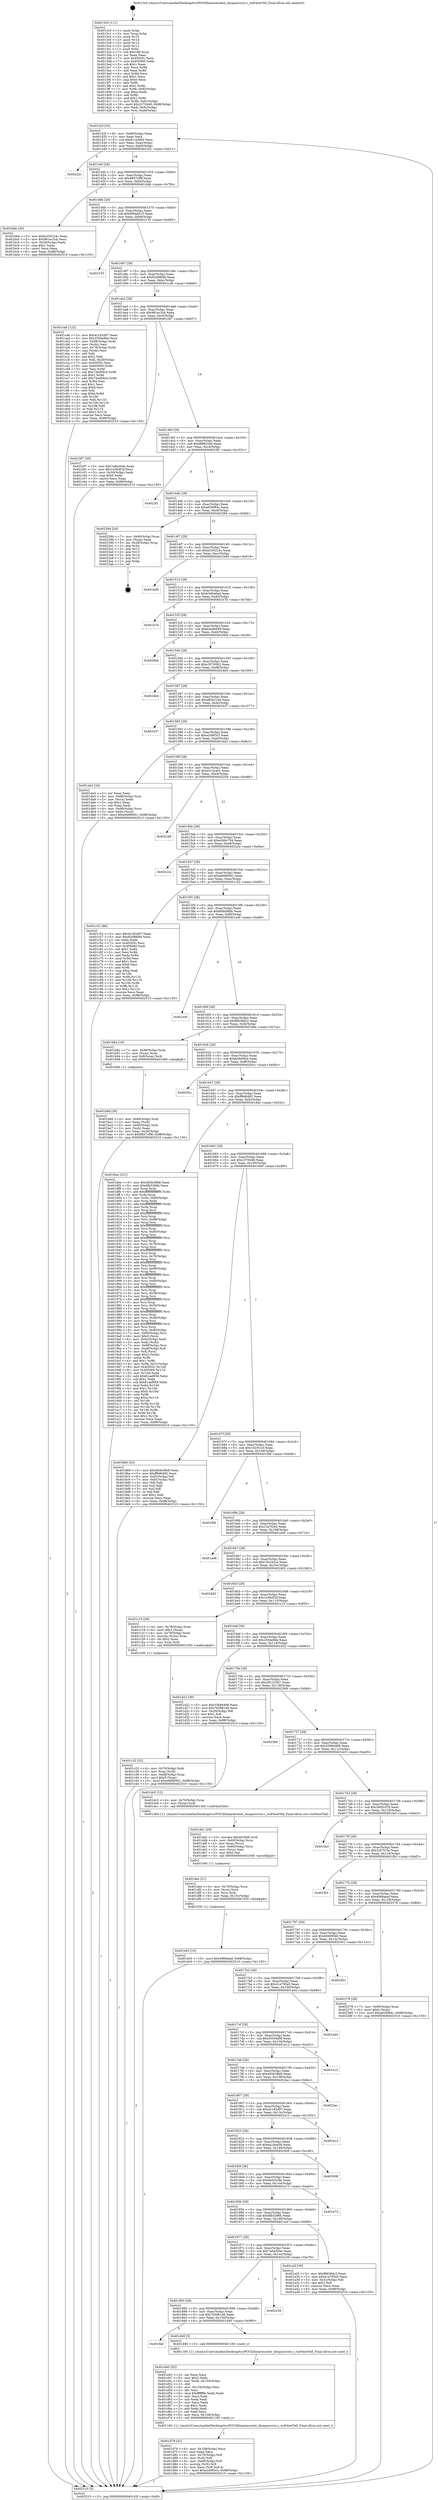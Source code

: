 digraph "0x4013c0" {
  label = "0x4013c0 (/mnt/c/Users/mathe/Desktop/tcc/POCII/binaries/extr_disquesrcrio.c_rioFdsetTell_Final-ollvm.out::main(0))"
  labelloc = "t"
  node[shape=record]

  Entry [label="",width=0.3,height=0.3,shape=circle,fillcolor=black,style=filled]
  "0x40142f" [label="{
     0x40142f [32]\l
     | [instrs]\l
     &nbsp;&nbsp;0x40142f \<+6\>: mov -0x98(%rbp),%eax\l
     &nbsp;&nbsp;0x401435 \<+2\>: mov %eax,%ecx\l
     &nbsp;&nbsp;0x401437 \<+6\>: sub $0x811e4fa5,%ecx\l
     &nbsp;&nbsp;0x40143d \<+6\>: mov %eax,-0xac(%rbp)\l
     &nbsp;&nbsp;0x401443 \<+6\>: mov %ecx,-0xb0(%rbp)\l
     &nbsp;&nbsp;0x401449 \<+6\>: je 00000000004022d1 \<main+0xf11\>\l
  }"]
  "0x4022d1" [label="{
     0x4022d1\l
  }", style=dashed]
  "0x40144f" [label="{
     0x40144f [28]\l
     | [instrs]\l
     &nbsp;&nbsp;0x40144f \<+5\>: jmp 0000000000401454 \<main+0x94\>\l
     &nbsp;&nbsp;0x401454 \<+6\>: mov -0xac(%rbp),%eax\l
     &nbsp;&nbsp;0x40145a \<+5\>: sub $0x8837cf9f,%eax\l
     &nbsp;&nbsp;0x40145f \<+6\>: mov %eax,-0xb4(%rbp)\l
     &nbsp;&nbsp;0x401465 \<+6\>: je 0000000000401bbb \<main+0x7fb\>\l
  }"]
  Exit [label="",width=0.3,height=0.3,shape=circle,fillcolor=black,style=filled,peripheries=2]
  "0x401bbb" [label="{
     0x401bbb [30]\l
     | [instrs]\l
     &nbsp;&nbsp;0x401bbb \<+5\>: mov $0xb335224c,%eax\l
     &nbsp;&nbsp;0x401bc0 \<+5\>: mov $0x981ec3cb,%ecx\l
     &nbsp;&nbsp;0x401bc5 \<+3\>: mov -0x30(%rbp),%edx\l
     &nbsp;&nbsp;0x401bc8 \<+3\>: cmp $0x1,%edx\l
     &nbsp;&nbsp;0x401bcb \<+3\>: cmovl %ecx,%eax\l
     &nbsp;&nbsp;0x401bce \<+6\>: mov %eax,-0x98(%rbp)\l
     &nbsp;&nbsp;0x401bd4 \<+5\>: jmp 0000000000402510 \<main+0x1150\>\l
  }"]
  "0x40146b" [label="{
     0x40146b [28]\l
     | [instrs]\l
     &nbsp;&nbsp;0x40146b \<+5\>: jmp 0000000000401470 \<main+0xb0\>\l
     &nbsp;&nbsp;0x401470 \<+6\>: mov -0xac(%rbp),%eax\l
     &nbsp;&nbsp;0x401476 \<+5\>: sub $0x900aa515,%eax\l
     &nbsp;&nbsp;0x40147b \<+6\>: mov %eax,-0xb8(%rbp)\l
     &nbsp;&nbsp;0x401481 \<+6\>: je 0000000000402155 \<main+0xd95\>\l
  }"]
  "0x401e03" [label="{
     0x401e03 [15]\l
     | [instrs]\l
     &nbsp;&nbsp;0x401e03 \<+10\>: movl $0x4068aeef,-0x98(%rbp)\l
     &nbsp;&nbsp;0x401e0d \<+5\>: jmp 0000000000402510 \<main+0x1150\>\l
  }"]
  "0x402155" [label="{
     0x402155\l
  }", style=dashed]
  "0x401487" [label="{
     0x401487 [28]\l
     | [instrs]\l
     &nbsp;&nbsp;0x401487 \<+5\>: jmp 000000000040148c \<main+0xcc\>\l
     &nbsp;&nbsp;0x40148c \<+6\>: mov -0xac(%rbp),%eax\l
     &nbsp;&nbsp;0x401492 \<+5\>: sub $0x92d98f46,%eax\l
     &nbsp;&nbsp;0x401497 \<+6\>: mov %eax,-0xbc(%rbp)\l
     &nbsp;&nbsp;0x40149d \<+6\>: je 0000000000401ca8 \<main+0x8e8\>\l
  }"]
  "0x401dee" [label="{
     0x401dee [21]\l
     | [instrs]\l
     &nbsp;&nbsp;0x401dee \<+4\>: mov -0x70(%rbp),%rcx\l
     &nbsp;&nbsp;0x401df2 \<+3\>: mov (%rcx),%rcx\l
     &nbsp;&nbsp;0x401df5 \<+3\>: mov %rcx,%rdi\l
     &nbsp;&nbsp;0x401df8 \<+6\>: mov %eax,-0x15c(%rbp)\l
     &nbsp;&nbsp;0x401dfe \<+5\>: call 0000000000401030 \<free@plt\>\l
     | [calls]\l
     &nbsp;&nbsp;0x401030 \{1\} (unknown)\l
  }"]
  "0x401ca8" [label="{
     0x401ca8 [122]\l
     | [instrs]\l
     &nbsp;&nbsp;0x401ca8 \<+5\>: mov $0x4c182d97,%eax\l
     &nbsp;&nbsp;0x401cad \<+5\>: mov $0x255be9de,%ecx\l
     &nbsp;&nbsp;0x401cb2 \<+4\>: mov -0x68(%rbp),%rdx\l
     &nbsp;&nbsp;0x401cb6 \<+2\>: mov (%rdx),%esi\l
     &nbsp;&nbsp;0x401cb8 \<+4\>: mov -0x78(%rbp),%rdx\l
     &nbsp;&nbsp;0x401cbc \<+2\>: cmp (%rdx),%esi\l
     &nbsp;&nbsp;0x401cbe \<+4\>: setl %dil\l
     &nbsp;&nbsp;0x401cc2 \<+4\>: and $0x1,%dil\l
     &nbsp;&nbsp;0x401cc6 \<+4\>: mov %dil,-0x29(%rbp)\l
     &nbsp;&nbsp;0x401cca \<+7\>: mov 0x40505c,%esi\l
     &nbsp;&nbsp;0x401cd1 \<+8\>: mov 0x405060,%r8d\l
     &nbsp;&nbsp;0x401cd9 \<+3\>: mov %esi,%r9d\l
     &nbsp;&nbsp;0x401cdc \<+7\>: sub $0x73ed09c4,%r9d\l
     &nbsp;&nbsp;0x401ce3 \<+4\>: sub $0x1,%r9d\l
     &nbsp;&nbsp;0x401ce7 \<+7\>: add $0x73ed09c4,%r9d\l
     &nbsp;&nbsp;0x401cee \<+4\>: imul %r9d,%esi\l
     &nbsp;&nbsp;0x401cf2 \<+3\>: and $0x1,%esi\l
     &nbsp;&nbsp;0x401cf5 \<+3\>: cmp $0x0,%esi\l
     &nbsp;&nbsp;0x401cf8 \<+4\>: sete %dil\l
     &nbsp;&nbsp;0x401cfc \<+4\>: cmp $0xa,%r8d\l
     &nbsp;&nbsp;0x401d00 \<+4\>: setl %r10b\l
     &nbsp;&nbsp;0x401d04 \<+3\>: mov %dil,%r11b\l
     &nbsp;&nbsp;0x401d07 \<+3\>: and %r10b,%r11b\l
     &nbsp;&nbsp;0x401d0a \<+3\>: xor %r10b,%dil\l
     &nbsp;&nbsp;0x401d0d \<+3\>: or %dil,%r11b\l
     &nbsp;&nbsp;0x401d10 \<+4\>: test $0x1,%r11b\l
     &nbsp;&nbsp;0x401d14 \<+3\>: cmovne %ecx,%eax\l
     &nbsp;&nbsp;0x401d17 \<+6\>: mov %eax,-0x98(%rbp)\l
     &nbsp;&nbsp;0x401d1d \<+5\>: jmp 0000000000402510 \<main+0x1150\>\l
  }"]
  "0x4014a3" [label="{
     0x4014a3 [28]\l
     | [instrs]\l
     &nbsp;&nbsp;0x4014a3 \<+5\>: jmp 00000000004014a8 \<main+0xe8\>\l
     &nbsp;&nbsp;0x4014a8 \<+6\>: mov -0xac(%rbp),%eax\l
     &nbsp;&nbsp;0x4014ae \<+5\>: sub $0x981ec3cb,%eax\l
     &nbsp;&nbsp;0x4014b3 \<+6\>: mov %eax,-0xc0(%rbp)\l
     &nbsp;&nbsp;0x4014b9 \<+6\>: je 0000000000401bf7 \<main+0x837\>\l
  }"]
  "0x401dd1" [label="{
     0x401dd1 [29]\l
     | [instrs]\l
     &nbsp;&nbsp;0x401dd1 \<+10\>: movabs $0x4030d6,%rdi\l
     &nbsp;&nbsp;0x401ddb \<+4\>: mov -0x60(%rbp),%rcx\l
     &nbsp;&nbsp;0x401ddf \<+2\>: mov %eax,(%rcx)\l
     &nbsp;&nbsp;0x401de1 \<+4\>: mov -0x60(%rbp),%rcx\l
     &nbsp;&nbsp;0x401de5 \<+2\>: mov (%rcx),%esi\l
     &nbsp;&nbsp;0x401de7 \<+2\>: mov $0x0,%al\l
     &nbsp;&nbsp;0x401de9 \<+5\>: call 0000000000401040 \<printf@plt\>\l
     | [calls]\l
     &nbsp;&nbsp;0x401040 \{1\} (unknown)\l
  }"]
  "0x401bf7" [label="{
     0x401bf7 [30]\l
     | [instrs]\l
     &nbsp;&nbsp;0x401bf7 \<+5\>: mov $0x7a6a304e,%eax\l
     &nbsp;&nbsp;0x401bfc \<+5\>: mov $0x1e56d52f,%ecx\l
     &nbsp;&nbsp;0x401c01 \<+3\>: mov -0x30(%rbp),%edx\l
     &nbsp;&nbsp;0x401c04 \<+3\>: cmp $0x0,%edx\l
     &nbsp;&nbsp;0x401c07 \<+3\>: cmove %ecx,%eax\l
     &nbsp;&nbsp;0x401c0a \<+6\>: mov %eax,-0x98(%rbp)\l
     &nbsp;&nbsp;0x401c10 \<+5\>: jmp 0000000000402510 \<main+0x1150\>\l
  }"]
  "0x4014bf" [label="{
     0x4014bf [28]\l
     | [instrs]\l
     &nbsp;&nbsp;0x4014bf \<+5\>: jmp 00000000004014c4 \<main+0x104\>\l
     &nbsp;&nbsp;0x4014c4 \<+6\>: mov -0xac(%rbp),%eax\l
     &nbsp;&nbsp;0x4014ca \<+5\>: sub $0x9f882cb6,%eax\l
     &nbsp;&nbsp;0x4014cf \<+6\>: mov %eax,-0xc4(%rbp)\l
     &nbsp;&nbsp;0x4014d5 \<+6\>: je 00000000004023f1 \<main+0x1031\>\l
  }"]
  "0x401d79" [label="{
     0x401d79 [42]\l
     | [instrs]\l
     &nbsp;&nbsp;0x401d79 \<+6\>: mov -0x158(%rbp),%ecx\l
     &nbsp;&nbsp;0x401d7f \<+3\>: imul %eax,%ecx\l
     &nbsp;&nbsp;0x401d82 \<+4\>: mov -0x70(%rbp),%r8\l
     &nbsp;&nbsp;0x401d86 \<+3\>: mov (%r8),%r8\l
     &nbsp;&nbsp;0x401d89 \<+4\>: mov -0x68(%rbp),%r9\l
     &nbsp;&nbsp;0x401d8d \<+3\>: movslq (%r9),%r9\l
     &nbsp;&nbsp;0x401d90 \<+4\>: mov %ecx,(%r8,%r9,4)\l
     &nbsp;&nbsp;0x401d94 \<+10\>: movl $0xe2d9f3c5,-0x98(%rbp)\l
     &nbsp;&nbsp;0x401d9e \<+5\>: jmp 0000000000402510 \<main+0x1150\>\l
  }"]
  "0x4023f1" [label="{
     0x4023f1\l
  }", style=dashed]
  "0x4014db" [label="{
     0x4014db [28]\l
     | [instrs]\l
     &nbsp;&nbsp;0x4014db \<+5\>: jmp 00000000004014e0 \<main+0x120\>\l
     &nbsp;&nbsp;0x4014e0 \<+6\>: mov -0xac(%rbp),%eax\l
     &nbsp;&nbsp;0x4014e6 \<+5\>: sub $0xa630f84c,%eax\l
     &nbsp;&nbsp;0x4014eb \<+6\>: mov %eax,-0xc8(%rbp)\l
     &nbsp;&nbsp;0x4014f1 \<+6\>: je 0000000000402394 \<main+0xfd4\>\l
  }"]
  "0x401d45" [label="{
     0x401d45 [52]\l
     | [instrs]\l
     &nbsp;&nbsp;0x401d45 \<+2\>: xor %ecx,%ecx\l
     &nbsp;&nbsp;0x401d47 \<+5\>: mov $0x2,%edx\l
     &nbsp;&nbsp;0x401d4c \<+6\>: mov %edx,-0x154(%rbp)\l
     &nbsp;&nbsp;0x401d52 \<+1\>: cltd\l
     &nbsp;&nbsp;0x401d53 \<+6\>: mov -0x154(%rbp),%esi\l
     &nbsp;&nbsp;0x401d59 \<+2\>: idiv %esi\l
     &nbsp;&nbsp;0x401d5b \<+6\>: imul $0xfffffffe,%edx,%edx\l
     &nbsp;&nbsp;0x401d61 \<+2\>: mov %ecx,%edi\l
     &nbsp;&nbsp;0x401d63 \<+2\>: sub %edx,%edi\l
     &nbsp;&nbsp;0x401d65 \<+2\>: mov %ecx,%edx\l
     &nbsp;&nbsp;0x401d67 \<+3\>: sub $0x1,%edx\l
     &nbsp;&nbsp;0x401d6a \<+2\>: add %edx,%edi\l
     &nbsp;&nbsp;0x401d6c \<+2\>: sub %edi,%ecx\l
     &nbsp;&nbsp;0x401d6e \<+6\>: mov %ecx,-0x158(%rbp)\l
     &nbsp;&nbsp;0x401d74 \<+5\>: call 0000000000401160 \<next_i\>\l
     | [calls]\l
     &nbsp;&nbsp;0x401160 \{1\} (/mnt/c/Users/mathe/Desktop/tcc/POCII/binaries/extr_disquesrcrio.c_rioFdsetTell_Final-ollvm.out::next_i)\l
  }"]
  "0x402394" [label="{
     0x402394 [24]\l
     | [instrs]\l
     &nbsp;&nbsp;0x402394 \<+7\>: mov -0x90(%rbp),%rax\l
     &nbsp;&nbsp;0x40239b \<+2\>: mov (%rax),%eax\l
     &nbsp;&nbsp;0x40239d \<+4\>: lea -0x28(%rbp),%rsp\l
     &nbsp;&nbsp;0x4023a1 \<+1\>: pop %rbx\l
     &nbsp;&nbsp;0x4023a2 \<+2\>: pop %r12\l
     &nbsp;&nbsp;0x4023a4 \<+2\>: pop %r13\l
     &nbsp;&nbsp;0x4023a6 \<+2\>: pop %r14\l
     &nbsp;&nbsp;0x4023a8 \<+2\>: pop %r15\l
     &nbsp;&nbsp;0x4023aa \<+1\>: pop %rbp\l
     &nbsp;&nbsp;0x4023ab \<+1\>: ret\l
  }"]
  "0x4014f7" [label="{
     0x4014f7 [28]\l
     | [instrs]\l
     &nbsp;&nbsp;0x4014f7 \<+5\>: jmp 00000000004014fc \<main+0x13c\>\l
     &nbsp;&nbsp;0x4014fc \<+6\>: mov -0xac(%rbp),%eax\l
     &nbsp;&nbsp;0x401502 \<+5\>: sub $0xb335224c,%eax\l
     &nbsp;&nbsp;0x401507 \<+6\>: mov %eax,-0xcc(%rbp)\l
     &nbsp;&nbsp;0x40150d \<+6\>: je 0000000000401bd9 \<main+0x819\>\l
  }"]
  "0x4018af" [label="{
     0x4018af\l
  }", style=dashed]
  "0x401bd9" [label="{
     0x401bd9\l
  }", style=dashed]
  "0x401513" [label="{
     0x401513 [28]\l
     | [instrs]\l
     &nbsp;&nbsp;0x401513 \<+5\>: jmp 0000000000401518 \<main+0x158\>\l
     &nbsp;&nbsp;0x401518 \<+6\>: mov -0xac(%rbp),%eax\l
     &nbsp;&nbsp;0x40151e \<+5\>: sub $0xb3d0a6ad,%eax\l
     &nbsp;&nbsp;0x401523 \<+6\>: mov %eax,-0xd0(%rbp)\l
     &nbsp;&nbsp;0x401529 \<+6\>: je 0000000000401b7b \<main+0x7bb\>\l
  }"]
  "0x401d40" [label="{
     0x401d40 [5]\l
     | [instrs]\l
     &nbsp;&nbsp;0x401d40 \<+5\>: call 0000000000401160 \<next_i\>\l
     | [calls]\l
     &nbsp;&nbsp;0x401160 \{1\} (/mnt/c/Users/mathe/Desktop/tcc/POCII/binaries/extr_disquesrcrio.c_rioFdsetTell_Final-ollvm.out::next_i)\l
  }"]
  "0x401b7b" [label="{
     0x401b7b\l
  }", style=dashed]
  "0x40152f" [label="{
     0x40152f [28]\l
     | [instrs]\l
     &nbsp;&nbsp;0x40152f \<+5\>: jmp 0000000000401534 \<main+0x174\>\l
     &nbsp;&nbsp;0x401534 \<+6\>: mov -0xac(%rbp),%eax\l
     &nbsp;&nbsp;0x40153a \<+5\>: sub $0xb4a4b649,%eax\l
     &nbsp;&nbsp;0x40153f \<+6\>: mov %eax,-0xd4(%rbp)\l
     &nbsp;&nbsp;0x401545 \<+6\>: je 00000000004020bd \<main+0xcfd\>\l
  }"]
  "0x401893" [label="{
     0x401893 [28]\l
     | [instrs]\l
     &nbsp;&nbsp;0x401893 \<+5\>: jmp 0000000000401898 \<main+0x4d8\>\l
     &nbsp;&nbsp;0x401898 \<+6\>: mov -0xac(%rbp),%eax\l
     &nbsp;&nbsp;0x40189e \<+5\>: sub $0x7b598146,%eax\l
     &nbsp;&nbsp;0x4018a3 \<+6\>: mov %eax,-0x150(%rbp)\l
     &nbsp;&nbsp;0x4018a9 \<+6\>: je 0000000000401d40 \<main+0x980\>\l
  }"]
  "0x4020bd" [label="{
     0x4020bd\l
  }", style=dashed]
  "0x40154b" [label="{
     0x40154b [28]\l
     | [instrs]\l
     &nbsp;&nbsp;0x40154b \<+5\>: jmp 0000000000401550 \<main+0x190\>\l
     &nbsp;&nbsp;0x401550 \<+6\>: mov -0xac(%rbp),%eax\l
     &nbsp;&nbsp;0x401556 \<+5\>: sub $0xc3576562,%eax\l
     &nbsp;&nbsp;0x40155b \<+6\>: mov %eax,-0xd8(%rbp)\l
     &nbsp;&nbsp;0x401561 \<+6\>: je 00000000004024b4 \<main+0x10f4\>\l
  }"]
  "0x402239" [label="{
     0x402239\l
  }", style=dashed]
  "0x4024b4" [label="{
     0x4024b4\l
  }", style=dashed]
  "0x401567" [label="{
     0x401567 [28]\l
     | [instrs]\l
     &nbsp;&nbsp;0x401567 \<+5\>: jmp 000000000040156c \<main+0x1ac\>\l
     &nbsp;&nbsp;0x40156c \<+6\>: mov -0xac(%rbp),%eax\l
     &nbsp;&nbsp;0x401572 \<+5\>: sub $0xd95a1c4d,%eax\l
     &nbsp;&nbsp;0x401577 \<+6\>: mov %eax,-0xdc(%rbp)\l
     &nbsp;&nbsp;0x40157d \<+6\>: je 0000000000402437 \<main+0x1077\>\l
  }"]
  "0x401c32" [label="{
     0x401c32 [32]\l
     | [instrs]\l
     &nbsp;&nbsp;0x401c32 \<+4\>: mov -0x70(%rbp),%rdi\l
     &nbsp;&nbsp;0x401c36 \<+3\>: mov %rax,(%rdi)\l
     &nbsp;&nbsp;0x401c39 \<+4\>: mov -0x68(%rbp),%rax\l
     &nbsp;&nbsp;0x401c3d \<+6\>: movl $0x0,(%rax)\l
     &nbsp;&nbsp;0x401c43 \<+10\>: movl $0xe9d99561,-0x98(%rbp)\l
     &nbsp;&nbsp;0x401c4d \<+5\>: jmp 0000000000402510 \<main+0x1150\>\l
  }"]
  "0x402437" [label="{
     0x402437\l
  }", style=dashed]
  "0x401583" [label="{
     0x401583 [28]\l
     | [instrs]\l
     &nbsp;&nbsp;0x401583 \<+5\>: jmp 0000000000401588 \<main+0x1c8\>\l
     &nbsp;&nbsp;0x401588 \<+6\>: mov -0xac(%rbp),%eax\l
     &nbsp;&nbsp;0x40158e \<+5\>: sub $0xe2d9f3c5,%eax\l
     &nbsp;&nbsp;0x401593 \<+6\>: mov %eax,-0xe0(%rbp)\l
     &nbsp;&nbsp;0x401599 \<+6\>: je 0000000000401da3 \<main+0x9e3\>\l
  }"]
  "0x401b9d" [label="{
     0x401b9d [30]\l
     | [instrs]\l
     &nbsp;&nbsp;0x401b9d \<+4\>: mov -0x80(%rbp),%rdi\l
     &nbsp;&nbsp;0x401ba1 \<+2\>: mov %eax,(%rdi)\l
     &nbsp;&nbsp;0x401ba3 \<+4\>: mov -0x80(%rbp),%rdi\l
     &nbsp;&nbsp;0x401ba7 \<+2\>: mov (%rdi),%eax\l
     &nbsp;&nbsp;0x401ba9 \<+3\>: mov %eax,-0x30(%rbp)\l
     &nbsp;&nbsp;0x401bac \<+10\>: movl $0x8837cf9f,-0x98(%rbp)\l
     &nbsp;&nbsp;0x401bb6 \<+5\>: jmp 0000000000402510 \<main+0x1150\>\l
  }"]
  "0x401da3" [label="{
     0x401da3 [34]\l
     | [instrs]\l
     &nbsp;&nbsp;0x401da3 \<+2\>: xor %eax,%eax\l
     &nbsp;&nbsp;0x401da5 \<+4\>: mov -0x68(%rbp),%rcx\l
     &nbsp;&nbsp;0x401da9 \<+2\>: mov (%rcx),%edx\l
     &nbsp;&nbsp;0x401dab \<+3\>: sub $0x1,%eax\l
     &nbsp;&nbsp;0x401dae \<+2\>: sub %eax,%edx\l
     &nbsp;&nbsp;0x401db0 \<+4\>: mov -0x68(%rbp),%rcx\l
     &nbsp;&nbsp;0x401db4 \<+2\>: mov %edx,(%rcx)\l
     &nbsp;&nbsp;0x401db6 \<+10\>: movl $0xe9d99561,-0x98(%rbp)\l
     &nbsp;&nbsp;0x401dc0 \<+5\>: jmp 0000000000402510 \<main+0x1150\>\l
  }"]
  "0x40159f" [label="{
     0x40159f [28]\l
     | [instrs]\l
     &nbsp;&nbsp;0x40159f \<+5\>: jmp 00000000004015a4 \<main+0x1e4\>\l
     &nbsp;&nbsp;0x4015a4 \<+6\>: mov -0xac(%rbp),%eax\l
     &nbsp;&nbsp;0x4015aa \<+5\>: sub $0xe514c4e1,%eax\l
     &nbsp;&nbsp;0x4015af \<+6\>: mov %eax,-0xe4(%rbp)\l
     &nbsp;&nbsp;0x4015b5 \<+6\>: je 0000000000402248 \<main+0xe88\>\l
  }"]
  "0x401877" [label="{
     0x401877 [28]\l
     | [instrs]\l
     &nbsp;&nbsp;0x401877 \<+5\>: jmp 000000000040187c \<main+0x4bc\>\l
     &nbsp;&nbsp;0x40187c \<+6\>: mov -0xac(%rbp),%eax\l
     &nbsp;&nbsp;0x401882 \<+5\>: sub $0x7a6a304e,%eax\l
     &nbsp;&nbsp;0x401887 \<+6\>: mov %eax,-0x14c(%rbp)\l
     &nbsp;&nbsp;0x40188d \<+6\>: je 0000000000402239 \<main+0xe79\>\l
  }"]
  "0x402248" [label="{
     0x402248\l
  }", style=dashed]
  "0x4015bb" [label="{
     0x4015bb [28]\l
     | [instrs]\l
     &nbsp;&nbsp;0x4015bb \<+5\>: jmp 00000000004015c0 \<main+0x200\>\l
     &nbsp;&nbsp;0x4015c0 \<+6\>: mov -0xac(%rbp),%eax\l
     &nbsp;&nbsp;0x4015c6 \<+5\>: sub $0xe5d6c794,%eax\l
     &nbsp;&nbsp;0x4015cb \<+6\>: mov %eax,-0xe8(%rbp)\l
     &nbsp;&nbsp;0x4015d1 \<+6\>: je 000000000040222a \<main+0xe6a\>\l
  }"]
  "0x401a2f" [label="{
     0x401a2f [30]\l
     | [instrs]\l
     &nbsp;&nbsp;0x401a2f \<+5\>: mov $0xf8638dc2,%eax\l
     &nbsp;&nbsp;0x401a34 \<+5\>: mov $0x41a795a5,%ecx\l
     &nbsp;&nbsp;0x401a39 \<+3\>: mov -0x31(%rbp),%dl\l
     &nbsp;&nbsp;0x401a3c \<+3\>: test $0x1,%dl\l
     &nbsp;&nbsp;0x401a3f \<+3\>: cmovne %ecx,%eax\l
     &nbsp;&nbsp;0x401a42 \<+6\>: mov %eax,-0x98(%rbp)\l
     &nbsp;&nbsp;0x401a48 \<+5\>: jmp 0000000000402510 \<main+0x1150\>\l
  }"]
  "0x40222a" [label="{
     0x40222a\l
  }", style=dashed]
  "0x4015d7" [label="{
     0x4015d7 [28]\l
     | [instrs]\l
     &nbsp;&nbsp;0x4015d7 \<+5\>: jmp 00000000004015dc \<main+0x21c\>\l
     &nbsp;&nbsp;0x4015dc \<+6\>: mov -0xac(%rbp),%eax\l
     &nbsp;&nbsp;0x4015e2 \<+5\>: sub $0xe9d99561,%eax\l
     &nbsp;&nbsp;0x4015e7 \<+6\>: mov %eax,-0xec(%rbp)\l
     &nbsp;&nbsp;0x4015ed \<+6\>: je 0000000000401c52 \<main+0x892\>\l
  }"]
  "0x40185b" [label="{
     0x40185b [28]\l
     | [instrs]\l
     &nbsp;&nbsp;0x40185b \<+5\>: jmp 0000000000401860 \<main+0x4a0\>\l
     &nbsp;&nbsp;0x401860 \<+6\>: mov -0xac(%rbp),%eax\l
     &nbsp;&nbsp;0x401866 \<+5\>: sub $0x6fb5296b,%eax\l
     &nbsp;&nbsp;0x40186b \<+6\>: mov %eax,-0x148(%rbp)\l
     &nbsp;&nbsp;0x401871 \<+6\>: je 0000000000401a2f \<main+0x66f\>\l
  }"]
  "0x401c52" [label="{
     0x401c52 [86]\l
     | [instrs]\l
     &nbsp;&nbsp;0x401c52 \<+5\>: mov $0x4c182d97,%eax\l
     &nbsp;&nbsp;0x401c57 \<+5\>: mov $0x92d98f46,%ecx\l
     &nbsp;&nbsp;0x401c5c \<+2\>: xor %edx,%edx\l
     &nbsp;&nbsp;0x401c5e \<+7\>: mov 0x40505c,%esi\l
     &nbsp;&nbsp;0x401c65 \<+7\>: mov 0x405060,%edi\l
     &nbsp;&nbsp;0x401c6c \<+3\>: sub $0x1,%edx\l
     &nbsp;&nbsp;0x401c6f \<+3\>: mov %esi,%r8d\l
     &nbsp;&nbsp;0x401c72 \<+3\>: add %edx,%r8d\l
     &nbsp;&nbsp;0x401c75 \<+4\>: imul %r8d,%esi\l
     &nbsp;&nbsp;0x401c79 \<+3\>: and $0x1,%esi\l
     &nbsp;&nbsp;0x401c7c \<+3\>: cmp $0x0,%esi\l
     &nbsp;&nbsp;0x401c7f \<+4\>: sete %r9b\l
     &nbsp;&nbsp;0x401c83 \<+3\>: cmp $0xa,%edi\l
     &nbsp;&nbsp;0x401c86 \<+4\>: setl %r10b\l
     &nbsp;&nbsp;0x401c8a \<+3\>: mov %r9b,%r11b\l
     &nbsp;&nbsp;0x401c8d \<+3\>: and %r10b,%r11b\l
     &nbsp;&nbsp;0x401c90 \<+3\>: xor %r10b,%r9b\l
     &nbsp;&nbsp;0x401c93 \<+3\>: or %r9b,%r11b\l
     &nbsp;&nbsp;0x401c96 \<+4\>: test $0x1,%r11b\l
     &nbsp;&nbsp;0x401c9a \<+3\>: cmovne %ecx,%eax\l
     &nbsp;&nbsp;0x401c9d \<+6\>: mov %eax,-0x98(%rbp)\l
     &nbsp;&nbsp;0x401ca3 \<+5\>: jmp 0000000000402510 \<main+0x1150\>\l
  }"]
  "0x4015f3" [label="{
     0x4015f3 [28]\l
     | [instrs]\l
     &nbsp;&nbsp;0x4015f3 \<+5\>: jmp 00000000004015f8 \<main+0x238\>\l
     &nbsp;&nbsp;0x4015f8 \<+6\>: mov -0xac(%rbp),%eax\l
     &nbsp;&nbsp;0x4015fe \<+5\>: sub $0xf08d08bb,%eax\l
     &nbsp;&nbsp;0x401603 \<+6\>: mov %eax,-0xf0(%rbp)\l
     &nbsp;&nbsp;0x401609 \<+6\>: je 0000000000401e4f \<main+0xa8f\>\l
  }"]
  "0x401e73" [label="{
     0x401e73\l
  }", style=dashed]
  "0x401e4f" [label="{
     0x401e4f\l
  }", style=dashed]
  "0x40160f" [label="{
     0x40160f [28]\l
     | [instrs]\l
     &nbsp;&nbsp;0x40160f \<+5\>: jmp 0000000000401614 \<main+0x254\>\l
     &nbsp;&nbsp;0x401614 \<+6\>: mov -0xac(%rbp),%eax\l
     &nbsp;&nbsp;0x40161a \<+5\>: sub $0xf8638dc2,%eax\l
     &nbsp;&nbsp;0x40161f \<+6\>: mov %eax,-0xf4(%rbp)\l
     &nbsp;&nbsp;0x401625 \<+6\>: je 0000000000401b8a \<main+0x7ca\>\l
  }"]
  "0x40183f" [label="{
     0x40183f [28]\l
     | [instrs]\l
     &nbsp;&nbsp;0x40183f \<+5\>: jmp 0000000000401844 \<main+0x484\>\l
     &nbsp;&nbsp;0x401844 \<+6\>: mov -0xac(%rbp),%eax\l
     &nbsp;&nbsp;0x40184a \<+5\>: sub $0x6e0c0c8e,%eax\l
     &nbsp;&nbsp;0x40184f \<+6\>: mov %eax,-0x144(%rbp)\l
     &nbsp;&nbsp;0x401855 \<+6\>: je 0000000000401e73 \<main+0xab3\>\l
  }"]
  "0x401b8a" [label="{
     0x401b8a [19]\l
     | [instrs]\l
     &nbsp;&nbsp;0x401b8a \<+7\>: mov -0x88(%rbp),%rax\l
     &nbsp;&nbsp;0x401b91 \<+3\>: mov (%rax),%rax\l
     &nbsp;&nbsp;0x401b94 \<+4\>: mov 0x8(%rax),%rdi\l
     &nbsp;&nbsp;0x401b98 \<+5\>: call 0000000000401060 \<atoi@plt\>\l
     | [calls]\l
     &nbsp;&nbsp;0x401060 \{1\} (unknown)\l
  }"]
  "0x40162b" [label="{
     0x40162b [28]\l
     | [instrs]\l
     &nbsp;&nbsp;0x40162b \<+5\>: jmp 0000000000401630 \<main+0x270\>\l
     &nbsp;&nbsp;0x401630 \<+6\>: mov -0xac(%rbp),%eax\l
     &nbsp;&nbsp;0x401636 \<+5\>: sub $0xfc0b09cd,%eax\l
     &nbsp;&nbsp;0x40163b \<+6\>: mov %eax,-0xf8(%rbp)\l
     &nbsp;&nbsp;0x401641 \<+6\>: je 00000000004020cc \<main+0xd0c\>\l
  }"]
  "0x402008" [label="{
     0x402008\l
  }", style=dashed]
  "0x4020cc" [label="{
     0x4020cc\l
  }", style=dashed]
  "0x401647" [label="{
     0x401647 [28]\l
     | [instrs]\l
     &nbsp;&nbsp;0x401647 \<+5\>: jmp 000000000040164c \<main+0x28c\>\l
     &nbsp;&nbsp;0x40164c \<+6\>: mov -0xac(%rbp),%eax\l
     &nbsp;&nbsp;0x401652 \<+5\>: sub $0xff9d6482,%eax\l
     &nbsp;&nbsp;0x401657 \<+6\>: mov %eax,-0xfc(%rbp)\l
     &nbsp;&nbsp;0x40165d \<+6\>: je 00000000004018ee \<main+0x52e\>\l
  }"]
  "0x401823" [label="{
     0x401823 [28]\l
     | [instrs]\l
     &nbsp;&nbsp;0x401823 \<+5\>: jmp 0000000000401828 \<main+0x468\>\l
     &nbsp;&nbsp;0x401828 \<+6\>: mov -0xac(%rbp),%eax\l
     &nbsp;&nbsp;0x40182e \<+5\>: sub $0x6a1bea58,%eax\l
     &nbsp;&nbsp;0x401833 \<+6\>: mov %eax,-0x140(%rbp)\l
     &nbsp;&nbsp;0x401839 \<+6\>: je 0000000000402008 \<main+0xc48\>\l
  }"]
  "0x4018ee" [label="{
     0x4018ee [321]\l
     | [instrs]\l
     &nbsp;&nbsp;0x4018ee \<+5\>: mov $0x483b38b8,%eax\l
     &nbsp;&nbsp;0x4018f3 \<+5\>: mov $0x6fb5296b,%ecx\l
     &nbsp;&nbsp;0x4018f8 \<+3\>: mov %rsp,%rdx\l
     &nbsp;&nbsp;0x4018fb \<+4\>: add $0xfffffffffffffff0,%rdx\l
     &nbsp;&nbsp;0x4018ff \<+3\>: mov %rdx,%rsp\l
     &nbsp;&nbsp;0x401902 \<+7\>: mov %rdx,-0x90(%rbp)\l
     &nbsp;&nbsp;0x401909 \<+3\>: mov %rsp,%rdx\l
     &nbsp;&nbsp;0x40190c \<+4\>: add $0xfffffffffffffff0,%rdx\l
     &nbsp;&nbsp;0x401910 \<+3\>: mov %rdx,%rsp\l
     &nbsp;&nbsp;0x401913 \<+3\>: mov %rsp,%rsi\l
     &nbsp;&nbsp;0x401916 \<+4\>: add $0xfffffffffffffff0,%rsi\l
     &nbsp;&nbsp;0x40191a \<+3\>: mov %rsi,%rsp\l
     &nbsp;&nbsp;0x40191d \<+7\>: mov %rsi,-0x88(%rbp)\l
     &nbsp;&nbsp;0x401924 \<+3\>: mov %rsp,%rsi\l
     &nbsp;&nbsp;0x401927 \<+4\>: add $0xfffffffffffffff0,%rsi\l
     &nbsp;&nbsp;0x40192b \<+3\>: mov %rsi,%rsp\l
     &nbsp;&nbsp;0x40192e \<+4\>: mov %rsi,-0x80(%rbp)\l
     &nbsp;&nbsp;0x401932 \<+3\>: mov %rsp,%rsi\l
     &nbsp;&nbsp;0x401935 \<+4\>: add $0xfffffffffffffff0,%rsi\l
     &nbsp;&nbsp;0x401939 \<+3\>: mov %rsi,%rsp\l
     &nbsp;&nbsp;0x40193c \<+4\>: mov %rsi,-0x78(%rbp)\l
     &nbsp;&nbsp;0x401940 \<+3\>: mov %rsp,%rsi\l
     &nbsp;&nbsp;0x401943 \<+4\>: add $0xfffffffffffffff0,%rsi\l
     &nbsp;&nbsp;0x401947 \<+3\>: mov %rsi,%rsp\l
     &nbsp;&nbsp;0x40194a \<+4\>: mov %rsi,-0x70(%rbp)\l
     &nbsp;&nbsp;0x40194e \<+3\>: mov %rsp,%rsi\l
     &nbsp;&nbsp;0x401951 \<+4\>: add $0xfffffffffffffff0,%rsi\l
     &nbsp;&nbsp;0x401955 \<+3\>: mov %rsi,%rsp\l
     &nbsp;&nbsp;0x401958 \<+4\>: mov %rsi,-0x68(%rbp)\l
     &nbsp;&nbsp;0x40195c \<+3\>: mov %rsp,%rsi\l
     &nbsp;&nbsp;0x40195f \<+4\>: add $0xfffffffffffffff0,%rsi\l
     &nbsp;&nbsp;0x401963 \<+3\>: mov %rsi,%rsp\l
     &nbsp;&nbsp;0x401966 \<+4\>: mov %rsi,-0x60(%rbp)\l
     &nbsp;&nbsp;0x40196a \<+3\>: mov %rsp,%rsi\l
     &nbsp;&nbsp;0x40196d \<+4\>: add $0xfffffffffffffff0,%rsi\l
     &nbsp;&nbsp;0x401971 \<+3\>: mov %rsi,%rsp\l
     &nbsp;&nbsp;0x401974 \<+4\>: mov %rsi,-0x58(%rbp)\l
     &nbsp;&nbsp;0x401978 \<+3\>: mov %rsp,%rsi\l
     &nbsp;&nbsp;0x40197b \<+4\>: add $0xfffffffffffffff0,%rsi\l
     &nbsp;&nbsp;0x40197f \<+3\>: mov %rsi,%rsp\l
     &nbsp;&nbsp;0x401982 \<+4\>: mov %rsi,-0x50(%rbp)\l
     &nbsp;&nbsp;0x401986 \<+3\>: mov %rsp,%rsi\l
     &nbsp;&nbsp;0x401989 \<+4\>: add $0xfffffffffffffff0,%rsi\l
     &nbsp;&nbsp;0x40198d \<+3\>: mov %rsi,%rsp\l
     &nbsp;&nbsp;0x401990 \<+4\>: mov %rsi,-0x48(%rbp)\l
     &nbsp;&nbsp;0x401994 \<+3\>: mov %rsp,%rsi\l
     &nbsp;&nbsp;0x401997 \<+4\>: add $0xfffffffffffffff0,%rsi\l
     &nbsp;&nbsp;0x40199b \<+3\>: mov %rsi,%rsp\l
     &nbsp;&nbsp;0x40199e \<+4\>: mov %rsi,-0x40(%rbp)\l
     &nbsp;&nbsp;0x4019a2 \<+7\>: mov -0x90(%rbp),%rsi\l
     &nbsp;&nbsp;0x4019a9 \<+6\>: movl $0x0,(%rsi)\l
     &nbsp;&nbsp;0x4019af \<+6\>: mov -0x9c(%rbp),%edi\l
     &nbsp;&nbsp;0x4019b5 \<+2\>: mov %edi,(%rdx)\l
     &nbsp;&nbsp;0x4019b7 \<+7\>: mov -0x88(%rbp),%rsi\l
     &nbsp;&nbsp;0x4019be \<+7\>: mov -0xa8(%rbp),%r8\l
     &nbsp;&nbsp;0x4019c5 \<+3\>: mov %r8,(%rsi)\l
     &nbsp;&nbsp;0x4019c8 \<+3\>: cmpl $0x2,(%rdx)\l
     &nbsp;&nbsp;0x4019cb \<+4\>: setne %r9b\l
     &nbsp;&nbsp;0x4019cf \<+4\>: and $0x1,%r9b\l
     &nbsp;&nbsp;0x4019d3 \<+4\>: mov %r9b,-0x31(%rbp)\l
     &nbsp;&nbsp;0x4019d7 \<+8\>: mov 0x40505c,%r10d\l
     &nbsp;&nbsp;0x4019df \<+8\>: mov 0x405060,%r11d\l
     &nbsp;&nbsp;0x4019e7 \<+3\>: mov %r10d,%ebx\l
     &nbsp;&nbsp;0x4019ea \<+6\>: add $0x81aef958,%ebx\l
     &nbsp;&nbsp;0x4019f0 \<+3\>: sub $0x1,%ebx\l
     &nbsp;&nbsp;0x4019f3 \<+6\>: sub $0x81aef958,%ebx\l
     &nbsp;&nbsp;0x4019f9 \<+4\>: imul %ebx,%r10d\l
     &nbsp;&nbsp;0x4019fd \<+4\>: and $0x1,%r10d\l
     &nbsp;&nbsp;0x401a01 \<+4\>: cmp $0x0,%r10d\l
     &nbsp;&nbsp;0x401a05 \<+4\>: sete %r9b\l
     &nbsp;&nbsp;0x401a09 \<+4\>: cmp $0xa,%r11d\l
     &nbsp;&nbsp;0x401a0d \<+4\>: setl %r14b\l
     &nbsp;&nbsp;0x401a11 \<+3\>: mov %r9b,%r15b\l
     &nbsp;&nbsp;0x401a14 \<+3\>: and %r14b,%r15b\l
     &nbsp;&nbsp;0x401a17 \<+3\>: xor %r14b,%r9b\l
     &nbsp;&nbsp;0x401a1a \<+3\>: or %r9b,%r15b\l
     &nbsp;&nbsp;0x401a1d \<+4\>: test $0x1,%r15b\l
     &nbsp;&nbsp;0x401a21 \<+3\>: cmovne %ecx,%eax\l
     &nbsp;&nbsp;0x401a24 \<+6\>: mov %eax,-0x98(%rbp)\l
     &nbsp;&nbsp;0x401a2a \<+5\>: jmp 0000000000402510 \<main+0x1150\>\l
  }"]
  "0x401663" [label="{
     0x401663 [28]\l
     | [instrs]\l
     &nbsp;&nbsp;0x401663 \<+5\>: jmp 0000000000401668 \<main+0x2a8\>\l
     &nbsp;&nbsp;0x401668 \<+6\>: mov -0xac(%rbp),%eax\l
     &nbsp;&nbsp;0x40166e \<+5\>: sub $0x2370448,%eax\l
     &nbsp;&nbsp;0x401673 \<+6\>: mov %eax,-0x100(%rbp)\l
     &nbsp;&nbsp;0x401679 \<+6\>: je 00000000004018b9 \<main+0x4f9\>\l
  }"]
  "0x402412" [label="{
     0x402412\l
  }", style=dashed]
  "0x4018b9" [label="{
     0x4018b9 [53]\l
     | [instrs]\l
     &nbsp;&nbsp;0x4018b9 \<+5\>: mov $0x483b38b8,%eax\l
     &nbsp;&nbsp;0x4018be \<+5\>: mov $0xff9d6482,%ecx\l
     &nbsp;&nbsp;0x4018c3 \<+6\>: mov -0x92(%rbp),%dl\l
     &nbsp;&nbsp;0x4018c9 \<+7\>: mov -0x91(%rbp),%sil\l
     &nbsp;&nbsp;0x4018d0 \<+3\>: mov %dl,%dil\l
     &nbsp;&nbsp;0x4018d3 \<+3\>: and %sil,%dil\l
     &nbsp;&nbsp;0x4018d6 \<+3\>: xor %sil,%dl\l
     &nbsp;&nbsp;0x4018d9 \<+3\>: or %dl,%dil\l
     &nbsp;&nbsp;0x4018dc \<+4\>: test $0x1,%dil\l
     &nbsp;&nbsp;0x4018e0 \<+3\>: cmovne %ecx,%eax\l
     &nbsp;&nbsp;0x4018e3 \<+6\>: mov %eax,-0x98(%rbp)\l
     &nbsp;&nbsp;0x4018e9 \<+5\>: jmp 0000000000402510 \<main+0x1150\>\l
  }"]
  "0x40167f" [label="{
     0x40167f [28]\l
     | [instrs]\l
     &nbsp;&nbsp;0x40167f \<+5\>: jmp 0000000000401684 \<main+0x2c4\>\l
     &nbsp;&nbsp;0x401684 \<+6\>: mov -0xac(%rbp),%eax\l
     &nbsp;&nbsp;0x40168a \<+5\>: sub $0x102351cf,%eax\l
     &nbsp;&nbsp;0x40168f \<+6\>: mov %eax,-0x104(%rbp)\l
     &nbsp;&nbsp;0x401695 \<+6\>: je 0000000000401f06 \<main+0xb46\>\l
  }"]
  "0x402510" [label="{
     0x402510 [5]\l
     | [instrs]\l
     &nbsp;&nbsp;0x402510 \<+5\>: jmp 000000000040142f \<main+0x6f\>\l
  }"]
  "0x4013c0" [label="{
     0x4013c0 [111]\l
     | [instrs]\l
     &nbsp;&nbsp;0x4013c0 \<+1\>: push %rbp\l
     &nbsp;&nbsp;0x4013c1 \<+3\>: mov %rsp,%rbp\l
     &nbsp;&nbsp;0x4013c4 \<+2\>: push %r15\l
     &nbsp;&nbsp;0x4013c6 \<+2\>: push %r14\l
     &nbsp;&nbsp;0x4013c8 \<+2\>: push %r13\l
     &nbsp;&nbsp;0x4013ca \<+2\>: push %r12\l
     &nbsp;&nbsp;0x4013cc \<+1\>: push %rbx\l
     &nbsp;&nbsp;0x4013cd \<+7\>: sub $0x168,%rsp\l
     &nbsp;&nbsp;0x4013d4 \<+2\>: xor %eax,%eax\l
     &nbsp;&nbsp;0x4013d6 \<+7\>: mov 0x40505c,%ecx\l
     &nbsp;&nbsp;0x4013dd \<+7\>: mov 0x405060,%edx\l
     &nbsp;&nbsp;0x4013e4 \<+3\>: sub $0x1,%eax\l
     &nbsp;&nbsp;0x4013e7 \<+3\>: mov %ecx,%r8d\l
     &nbsp;&nbsp;0x4013ea \<+3\>: add %eax,%r8d\l
     &nbsp;&nbsp;0x4013ed \<+4\>: imul %r8d,%ecx\l
     &nbsp;&nbsp;0x4013f1 \<+3\>: and $0x1,%ecx\l
     &nbsp;&nbsp;0x4013f4 \<+3\>: cmp $0x0,%ecx\l
     &nbsp;&nbsp;0x4013f7 \<+4\>: sete %r9b\l
     &nbsp;&nbsp;0x4013fb \<+4\>: and $0x1,%r9b\l
     &nbsp;&nbsp;0x4013ff \<+7\>: mov %r9b,-0x92(%rbp)\l
     &nbsp;&nbsp;0x401406 \<+3\>: cmp $0xa,%edx\l
     &nbsp;&nbsp;0x401409 \<+4\>: setl %r9b\l
     &nbsp;&nbsp;0x40140d \<+4\>: and $0x1,%r9b\l
     &nbsp;&nbsp;0x401411 \<+7\>: mov %r9b,-0x91(%rbp)\l
     &nbsp;&nbsp;0x401418 \<+10\>: movl $0x2370448,-0x98(%rbp)\l
     &nbsp;&nbsp;0x401422 \<+6\>: mov %edi,-0x9c(%rbp)\l
     &nbsp;&nbsp;0x401428 \<+7\>: mov %rsi,-0xa8(%rbp)\l
  }"]
  "0x401807" [label="{
     0x401807 [28]\l
     | [instrs]\l
     &nbsp;&nbsp;0x401807 \<+5\>: jmp 000000000040180c \<main+0x44c\>\l
     &nbsp;&nbsp;0x40180c \<+6\>: mov -0xac(%rbp),%eax\l
     &nbsp;&nbsp;0x401812 \<+5\>: sub $0x4c182d97,%eax\l
     &nbsp;&nbsp;0x401817 \<+6\>: mov %eax,-0x13c(%rbp)\l
     &nbsp;&nbsp;0x40181d \<+6\>: je 0000000000402412 \<main+0x1052\>\l
  }"]
  "0x4023ac" [label="{
     0x4023ac\l
  }", style=dashed]
  "0x401f06" [label="{
     0x401f06\l
  }", style=dashed]
  "0x40169b" [label="{
     0x40169b [28]\l
     | [instrs]\l
     &nbsp;&nbsp;0x40169b \<+5\>: jmp 00000000004016a0 \<main+0x2e0\>\l
     &nbsp;&nbsp;0x4016a0 \<+6\>: mov -0xac(%rbp),%eax\l
     &nbsp;&nbsp;0x4016a6 \<+5\>: sub $0x15a7f2e0,%eax\l
     &nbsp;&nbsp;0x4016ab \<+6\>: mov %eax,-0x108(%rbp)\l
     &nbsp;&nbsp;0x4016b1 \<+6\>: je 0000000000401ad6 \<main+0x716\>\l
  }"]
  "0x4017eb" [label="{
     0x4017eb [28]\l
     | [instrs]\l
     &nbsp;&nbsp;0x4017eb \<+5\>: jmp 00000000004017f0 \<main+0x430\>\l
     &nbsp;&nbsp;0x4017f0 \<+6\>: mov -0xac(%rbp),%eax\l
     &nbsp;&nbsp;0x4017f6 \<+5\>: sub $0x483b38b8,%eax\l
     &nbsp;&nbsp;0x4017fb \<+6\>: mov %eax,-0x138(%rbp)\l
     &nbsp;&nbsp;0x401801 \<+6\>: je 00000000004023ac \<main+0xfec\>\l
  }"]
  "0x401ad6" [label="{
     0x401ad6\l
  }", style=dashed]
  "0x4016b7" [label="{
     0x4016b7 [28]\l
     | [instrs]\l
     &nbsp;&nbsp;0x4016b7 \<+5\>: jmp 00000000004016bc \<main+0x2fc\>\l
     &nbsp;&nbsp;0x4016bc \<+6\>: mov -0xac(%rbp),%eax\l
     &nbsp;&nbsp;0x4016c2 \<+5\>: sub $0x15e1b2ce,%eax\l
     &nbsp;&nbsp;0x4016c7 \<+6\>: mov %eax,-0x10c(%rbp)\l
     &nbsp;&nbsp;0x4016cd \<+6\>: je 0000000000402492 \<main+0x10d2\>\l
  }"]
  "0x401e12" [label="{
     0x401e12\l
  }", style=dashed]
  "0x402492" [label="{
     0x402492\l
  }", style=dashed]
  "0x4016d3" [label="{
     0x4016d3 [28]\l
     | [instrs]\l
     &nbsp;&nbsp;0x4016d3 \<+5\>: jmp 00000000004016d8 \<main+0x318\>\l
     &nbsp;&nbsp;0x4016d8 \<+6\>: mov -0xac(%rbp),%eax\l
     &nbsp;&nbsp;0x4016de \<+5\>: sub $0x1e56d52f,%eax\l
     &nbsp;&nbsp;0x4016e3 \<+6\>: mov %eax,-0x110(%rbp)\l
     &nbsp;&nbsp;0x4016e9 \<+6\>: je 0000000000401c15 \<main+0x855\>\l
  }"]
  "0x4017cf" [label="{
     0x4017cf [28]\l
     | [instrs]\l
     &nbsp;&nbsp;0x4017cf \<+5\>: jmp 00000000004017d4 \<main+0x414\>\l
     &nbsp;&nbsp;0x4017d4 \<+6\>: mov -0xac(%rbp),%eax\l
     &nbsp;&nbsp;0x4017da \<+5\>: sub $0x45544d9f,%eax\l
     &nbsp;&nbsp;0x4017df \<+6\>: mov %eax,-0x134(%rbp)\l
     &nbsp;&nbsp;0x4017e5 \<+6\>: je 0000000000401e12 \<main+0xa52\>\l
  }"]
  "0x401c15" [label="{
     0x401c15 [29]\l
     | [instrs]\l
     &nbsp;&nbsp;0x401c15 \<+4\>: mov -0x78(%rbp),%rax\l
     &nbsp;&nbsp;0x401c19 \<+6\>: movl $0x1,(%rax)\l
     &nbsp;&nbsp;0x401c1f \<+4\>: mov -0x78(%rbp),%rax\l
     &nbsp;&nbsp;0x401c23 \<+3\>: movslq (%rax),%rax\l
     &nbsp;&nbsp;0x401c26 \<+4\>: shl $0x2,%rax\l
     &nbsp;&nbsp;0x401c2a \<+3\>: mov %rax,%rdi\l
     &nbsp;&nbsp;0x401c2d \<+5\>: call 0000000000401050 \<malloc@plt\>\l
     | [calls]\l
     &nbsp;&nbsp;0x401050 \{1\} (unknown)\l
  }"]
  "0x4016ef" [label="{
     0x4016ef [28]\l
     | [instrs]\l
     &nbsp;&nbsp;0x4016ef \<+5\>: jmp 00000000004016f4 \<main+0x334\>\l
     &nbsp;&nbsp;0x4016f4 \<+6\>: mov -0xac(%rbp),%eax\l
     &nbsp;&nbsp;0x4016fa \<+5\>: sub $0x255be9de,%eax\l
     &nbsp;&nbsp;0x4016ff \<+6\>: mov %eax,-0x114(%rbp)\l
     &nbsp;&nbsp;0x401705 \<+6\>: je 0000000000401d22 \<main+0x962\>\l
  }"]
  "0x401a4d" [label="{
     0x401a4d\l
  }", style=dashed]
  "0x401d22" [label="{
     0x401d22 [30]\l
     | [instrs]\l
     &nbsp;&nbsp;0x401d22 \<+5\>: mov $0x33684488,%eax\l
     &nbsp;&nbsp;0x401d27 \<+5\>: mov $0x7b598146,%ecx\l
     &nbsp;&nbsp;0x401d2c \<+3\>: mov -0x29(%rbp),%dl\l
     &nbsp;&nbsp;0x401d2f \<+3\>: test $0x1,%dl\l
     &nbsp;&nbsp;0x401d32 \<+3\>: cmovne %ecx,%eax\l
     &nbsp;&nbsp;0x401d35 \<+6\>: mov %eax,-0x98(%rbp)\l
     &nbsp;&nbsp;0x401d3b \<+5\>: jmp 0000000000402510 \<main+0x1150\>\l
  }"]
  "0x40170b" [label="{
     0x40170b [28]\l
     | [instrs]\l
     &nbsp;&nbsp;0x40170b \<+5\>: jmp 0000000000401710 \<main+0x350\>\l
     &nbsp;&nbsp;0x401710 \<+6\>: mov -0xac(%rbp),%eax\l
     &nbsp;&nbsp;0x401716 \<+5\>: sub $0x291233a7,%eax\l
     &nbsp;&nbsp;0x40171b \<+6\>: mov %eax,-0x118(%rbp)\l
     &nbsp;&nbsp;0x401721 \<+6\>: je 0000000000402369 \<main+0xfa9\>\l
  }"]
  "0x4017b3" [label="{
     0x4017b3 [28]\l
     | [instrs]\l
     &nbsp;&nbsp;0x4017b3 \<+5\>: jmp 00000000004017b8 \<main+0x3f8\>\l
     &nbsp;&nbsp;0x4017b8 \<+6\>: mov -0xac(%rbp),%eax\l
     &nbsp;&nbsp;0x4017be \<+5\>: sub $0x41a795a5,%eax\l
     &nbsp;&nbsp;0x4017c3 \<+6\>: mov %eax,-0x130(%rbp)\l
     &nbsp;&nbsp;0x4017c9 \<+6\>: je 0000000000401a4d \<main+0x68d\>\l
  }"]
  "0x402369" [label="{
     0x402369\l
  }", style=dashed]
  "0x401727" [label="{
     0x401727 [28]\l
     | [instrs]\l
     &nbsp;&nbsp;0x401727 \<+5\>: jmp 000000000040172c \<main+0x36c\>\l
     &nbsp;&nbsp;0x40172c \<+6\>: mov -0xac(%rbp),%eax\l
     &nbsp;&nbsp;0x401732 \<+5\>: sub $0x33684488,%eax\l
     &nbsp;&nbsp;0x401737 \<+6\>: mov %eax,-0x11c(%rbp)\l
     &nbsp;&nbsp;0x40173d \<+6\>: je 0000000000401dc5 \<main+0xa05\>\l
  }"]
  "0x402501" [label="{
     0x402501\l
  }", style=dashed]
  "0x401dc5" [label="{
     0x401dc5 [12]\l
     | [instrs]\l
     &nbsp;&nbsp;0x401dc5 \<+4\>: mov -0x70(%rbp),%rax\l
     &nbsp;&nbsp;0x401dc9 \<+3\>: mov (%rax),%rdi\l
     &nbsp;&nbsp;0x401dcc \<+5\>: call 00000000004013b0 \<rioFdsetTell\>\l
     | [calls]\l
     &nbsp;&nbsp;0x4013b0 \{1\} (/mnt/c/Users/mathe/Desktop/tcc/POCII/binaries/extr_disquesrcrio.c_rioFdsetTell_Final-ollvm.out::rioFdsetTell)\l
  }"]
  "0x401743" [label="{
     0x401743 [28]\l
     | [instrs]\l
     &nbsp;&nbsp;0x401743 \<+5\>: jmp 0000000000401748 \<main+0x388\>\l
     &nbsp;&nbsp;0x401748 \<+6\>: mov -0xac(%rbp),%eax\l
     &nbsp;&nbsp;0x40174e \<+5\>: sub $0x340f1d7b,%eax\l
     &nbsp;&nbsp;0x401753 \<+6\>: mov %eax,-0x120(%rbp)\l
     &nbsp;&nbsp;0x401759 \<+6\>: je 0000000000401fa3 \<main+0xbe3\>\l
  }"]
  "0x401797" [label="{
     0x401797 [28]\l
     | [instrs]\l
     &nbsp;&nbsp;0x401797 \<+5\>: jmp 000000000040179c \<main+0x3dc\>\l
     &nbsp;&nbsp;0x40179c \<+6\>: mov -0xac(%rbp),%eax\l
     &nbsp;&nbsp;0x4017a2 \<+5\>: sub $0x40e085b6,%eax\l
     &nbsp;&nbsp;0x4017a7 \<+6\>: mov %eax,-0x12c(%rbp)\l
     &nbsp;&nbsp;0x4017ad \<+6\>: je 0000000000402501 \<main+0x1141\>\l
  }"]
  "0x401fa3" [label="{
     0x401fa3\l
  }", style=dashed]
  "0x40175f" [label="{
     0x40175f [28]\l
     | [instrs]\l
     &nbsp;&nbsp;0x40175f \<+5\>: jmp 0000000000401764 \<main+0x3a4\>\l
     &nbsp;&nbsp;0x401764 \<+6\>: mov -0xac(%rbp),%eax\l
     &nbsp;&nbsp;0x40176a \<+5\>: sub $0x3c07f15e,%eax\l
     &nbsp;&nbsp;0x40176f \<+6\>: mov %eax,-0x124(%rbp)\l
     &nbsp;&nbsp;0x401775 \<+6\>: je 0000000000401fb2 \<main+0xbf2\>\l
  }"]
  "0x402378" [label="{
     0x402378 [28]\l
     | [instrs]\l
     &nbsp;&nbsp;0x402378 \<+7\>: mov -0x90(%rbp),%rax\l
     &nbsp;&nbsp;0x40237f \<+6\>: movl $0x0,(%rax)\l
     &nbsp;&nbsp;0x402385 \<+10\>: movl $0xa630f84c,-0x98(%rbp)\l
     &nbsp;&nbsp;0x40238f \<+5\>: jmp 0000000000402510 \<main+0x1150\>\l
  }"]
  "0x401fb2" [label="{
     0x401fb2\l
  }", style=dashed]
  "0x40177b" [label="{
     0x40177b [28]\l
     | [instrs]\l
     &nbsp;&nbsp;0x40177b \<+5\>: jmp 0000000000401780 \<main+0x3c0\>\l
     &nbsp;&nbsp;0x401780 \<+6\>: mov -0xac(%rbp),%eax\l
     &nbsp;&nbsp;0x401786 \<+5\>: sub $0x4068aeef,%eax\l
     &nbsp;&nbsp;0x40178b \<+6\>: mov %eax,-0x128(%rbp)\l
     &nbsp;&nbsp;0x401791 \<+6\>: je 0000000000402378 \<main+0xfb8\>\l
  }"]
  Entry -> "0x4013c0" [label=" 1"]
  "0x40142f" -> "0x4022d1" [label=" 0"]
  "0x40142f" -> "0x40144f" [label=" 18"]
  "0x402394" -> Exit [label=" 1"]
  "0x40144f" -> "0x401bbb" [label=" 1"]
  "0x40144f" -> "0x40146b" [label=" 17"]
  "0x402378" -> "0x402510" [label=" 1"]
  "0x40146b" -> "0x402155" [label=" 0"]
  "0x40146b" -> "0x401487" [label=" 17"]
  "0x401e03" -> "0x402510" [label=" 1"]
  "0x401487" -> "0x401ca8" [label=" 2"]
  "0x401487" -> "0x4014a3" [label=" 15"]
  "0x401dee" -> "0x401e03" [label=" 1"]
  "0x4014a3" -> "0x401bf7" [label=" 1"]
  "0x4014a3" -> "0x4014bf" [label=" 14"]
  "0x401dd1" -> "0x401dee" [label=" 1"]
  "0x4014bf" -> "0x4023f1" [label=" 0"]
  "0x4014bf" -> "0x4014db" [label=" 14"]
  "0x401dc5" -> "0x401dd1" [label=" 1"]
  "0x4014db" -> "0x402394" [label=" 1"]
  "0x4014db" -> "0x4014f7" [label=" 13"]
  "0x401da3" -> "0x402510" [label=" 1"]
  "0x4014f7" -> "0x401bd9" [label=" 0"]
  "0x4014f7" -> "0x401513" [label=" 13"]
  "0x401d79" -> "0x402510" [label=" 1"]
  "0x401513" -> "0x401b7b" [label=" 0"]
  "0x401513" -> "0x40152f" [label=" 13"]
  "0x401d45" -> "0x401d79" [label=" 1"]
  "0x40152f" -> "0x4020bd" [label=" 0"]
  "0x40152f" -> "0x40154b" [label=" 13"]
  "0x401893" -> "0x4018af" [label=" 0"]
  "0x40154b" -> "0x4024b4" [label=" 0"]
  "0x40154b" -> "0x401567" [label=" 13"]
  "0x401893" -> "0x401d40" [label=" 1"]
  "0x401567" -> "0x402437" [label=" 0"]
  "0x401567" -> "0x401583" [label=" 13"]
  "0x401877" -> "0x401893" [label=" 1"]
  "0x401583" -> "0x401da3" [label=" 1"]
  "0x401583" -> "0x40159f" [label=" 12"]
  "0x401877" -> "0x402239" [label=" 0"]
  "0x40159f" -> "0x402248" [label=" 0"]
  "0x40159f" -> "0x4015bb" [label=" 12"]
  "0x401d40" -> "0x401d45" [label=" 1"]
  "0x4015bb" -> "0x40222a" [label=" 0"]
  "0x4015bb" -> "0x4015d7" [label=" 12"]
  "0x401d22" -> "0x402510" [label=" 2"]
  "0x4015d7" -> "0x401c52" [label=" 2"]
  "0x4015d7" -> "0x4015f3" [label=" 10"]
  "0x401c52" -> "0x402510" [label=" 2"]
  "0x4015f3" -> "0x401e4f" [label=" 0"]
  "0x4015f3" -> "0x40160f" [label=" 10"]
  "0x401c32" -> "0x402510" [label=" 1"]
  "0x40160f" -> "0x401b8a" [label=" 1"]
  "0x40160f" -> "0x40162b" [label=" 9"]
  "0x401bf7" -> "0x402510" [label=" 1"]
  "0x40162b" -> "0x4020cc" [label=" 0"]
  "0x40162b" -> "0x401647" [label=" 9"]
  "0x401bbb" -> "0x402510" [label=" 1"]
  "0x401647" -> "0x4018ee" [label=" 1"]
  "0x401647" -> "0x401663" [label=" 8"]
  "0x401b8a" -> "0x401b9d" [label=" 1"]
  "0x401663" -> "0x4018b9" [label=" 1"]
  "0x401663" -> "0x40167f" [label=" 7"]
  "0x4018b9" -> "0x402510" [label=" 1"]
  "0x4013c0" -> "0x40142f" [label=" 1"]
  "0x402510" -> "0x40142f" [label=" 17"]
  "0x401a2f" -> "0x402510" [label=" 1"]
  "0x4018ee" -> "0x402510" [label=" 1"]
  "0x40185b" -> "0x401a2f" [label=" 1"]
  "0x40167f" -> "0x401f06" [label=" 0"]
  "0x40167f" -> "0x40169b" [label=" 7"]
  "0x401ca8" -> "0x402510" [label=" 2"]
  "0x40169b" -> "0x401ad6" [label=" 0"]
  "0x40169b" -> "0x4016b7" [label=" 7"]
  "0x40183f" -> "0x401e73" [label=" 0"]
  "0x4016b7" -> "0x402492" [label=" 0"]
  "0x4016b7" -> "0x4016d3" [label=" 7"]
  "0x401c15" -> "0x401c32" [label=" 1"]
  "0x4016d3" -> "0x401c15" [label=" 1"]
  "0x4016d3" -> "0x4016ef" [label=" 6"]
  "0x401823" -> "0x402008" [label=" 0"]
  "0x4016ef" -> "0x401d22" [label=" 2"]
  "0x4016ef" -> "0x40170b" [label=" 4"]
  "0x401b9d" -> "0x402510" [label=" 1"]
  "0x40170b" -> "0x402369" [label=" 0"]
  "0x40170b" -> "0x401727" [label=" 4"]
  "0x401807" -> "0x402412" [label=" 0"]
  "0x401727" -> "0x401dc5" [label=" 1"]
  "0x401727" -> "0x401743" [label=" 3"]
  "0x40185b" -> "0x401877" [label=" 1"]
  "0x401743" -> "0x401fa3" [label=" 0"]
  "0x401743" -> "0x40175f" [label=" 3"]
  "0x4017eb" -> "0x4023ac" [label=" 0"]
  "0x40175f" -> "0x401fb2" [label=" 0"]
  "0x40175f" -> "0x40177b" [label=" 3"]
  "0x40183f" -> "0x40185b" [label=" 2"]
  "0x40177b" -> "0x402378" [label=" 1"]
  "0x40177b" -> "0x401797" [label=" 2"]
  "0x4017eb" -> "0x401807" [label=" 2"]
  "0x401797" -> "0x402501" [label=" 0"]
  "0x401797" -> "0x4017b3" [label=" 2"]
  "0x401807" -> "0x401823" [label=" 2"]
  "0x4017b3" -> "0x401a4d" [label=" 0"]
  "0x4017b3" -> "0x4017cf" [label=" 2"]
  "0x401823" -> "0x40183f" [label=" 2"]
  "0x4017cf" -> "0x401e12" [label=" 0"]
  "0x4017cf" -> "0x4017eb" [label=" 2"]
}
